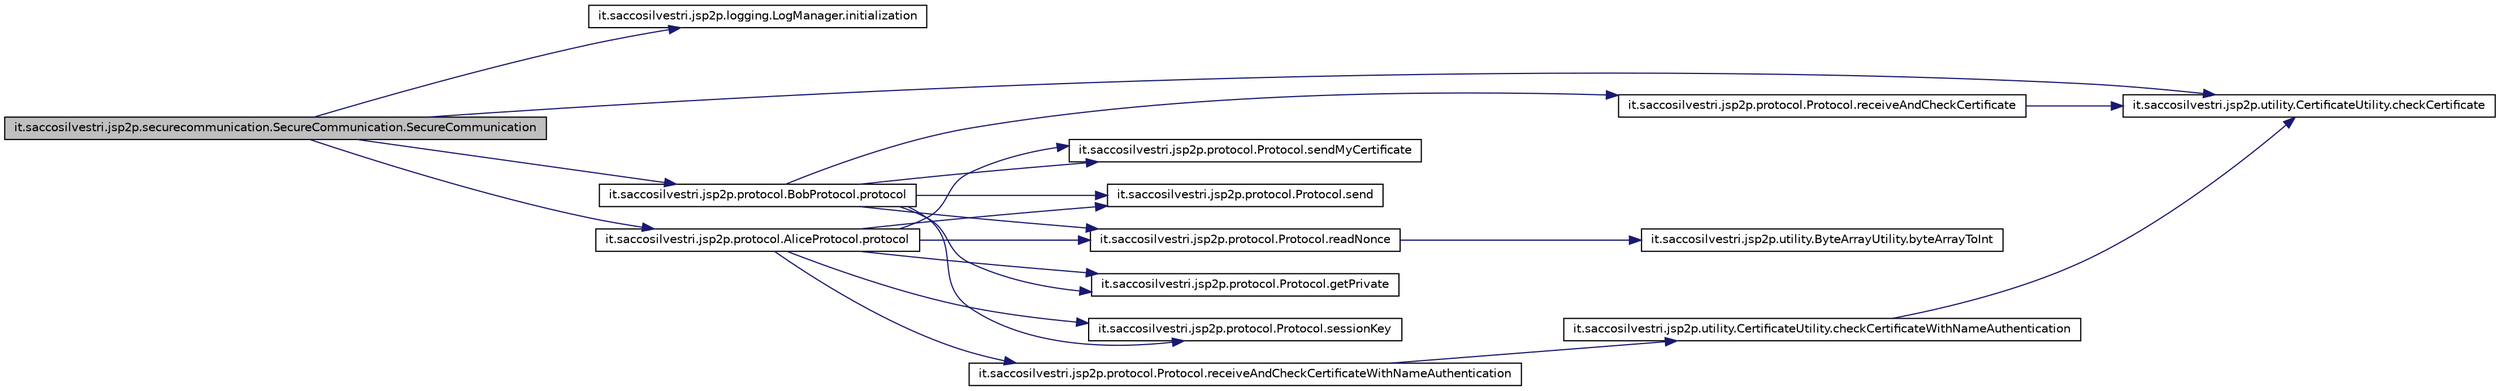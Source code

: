 digraph G
{
  edge [fontname="Helvetica",fontsize="10",labelfontname="Helvetica",labelfontsize="10"];
  node [fontname="Helvetica",fontsize="10",shape=record];
  rankdir="LR";
  Node1 [label="it.saccosilvestri.jsp2p.securecommunication.SecureCommunication.SecureCommunication",height=0.2,width=0.4,color="black", fillcolor="grey75", style="filled" fontcolor="black"];
  Node1 -> Node2 [color="midnightblue",fontsize="10",style="solid",fontname="Helvetica"];
  Node2 [label="it.saccosilvestri.jsp2p.logging.LogManager.initialization",height=0.2,width=0.4,color="black", fillcolor="white", style="filled",URL="$classit_1_1saccosilvestri_1_1jsp2p_1_1logging_1_1_log_manager.html#ad7278339415e5078870cff4342c4f2d0",tooltip="Metodo per l&#39;inizializzazione del currentLogger."];
  Node1 -> Node3 [color="midnightblue",fontsize="10",style="solid",fontname="Helvetica"];
  Node3 [label="it.saccosilvestri.jsp2p.utility.CertificateUtility.checkCertificate",height=0.2,width=0.4,color="black", fillcolor="white", style="filled",URL="$classit_1_1saccosilvestri_1_1jsp2p_1_1utility_1_1_certificate_utility.html#aab387b79ca2c81278dd91c33fd4419cf",tooltip="Controlla validita&#39; e scandenza del certificato."];
  Node1 -> Node4 [color="midnightblue",fontsize="10",style="solid",fontname="Helvetica"];
  Node4 [label="it.saccosilvestri.jsp2p.protocol.AliceProtocol.protocol",height=0.2,width=0.4,color="black", fillcolor="white", style="filled",URL="$classit_1_1saccosilvestri_1_1jsp2p_1_1protocol_1_1_alice_protocol.html#a60cbfe1906bfbd7b95a7d21cec977843",tooltip="Protocollo per lo scambio della chiave di sessione."];
  Node4 -> Node5 [color="midnightblue",fontsize="10",style="solid",fontname="Helvetica"];
  Node5 [label="it.saccosilvestri.jsp2p.protocol.Protocol.sendMyCertificate",height=0.2,width=0.4,color="black", fillcolor="white", style="filled",URL="$classit_1_1saccosilvestri_1_1jsp2p_1_1protocol_1_1_protocol.html#a6422be451c4fbb04daf3a9095b602983",tooltip="Invia il certificato del peer."];
  Node4 -> Node6 [color="midnightblue",fontsize="10",style="solid",fontname="Helvetica"];
  Node6 [label="it.saccosilvestri.jsp2p.protocol.Protocol.receiveAndCheckCertificateWithNameAuthentication",height=0.2,width=0.4,color="black", fillcolor="white", style="filled",URL="$classit_1_1saccosilvestri_1_1jsp2p_1_1protocol_1_1_protocol.html#a885c549e3b4144c1e8b3bb0d625ab470",tooltip="Riceve un certificato e ne controlla validita&#39; e scadenza."];
  Node6 -> Node7 [color="midnightblue",fontsize="10",style="solid",fontname="Helvetica"];
  Node7 [label="it.saccosilvestri.jsp2p.utility.CertificateUtility.checkCertificateWithNameAuthentication",height=0.2,width=0.4,color="black", fillcolor="white", style="filled",URL="$classit_1_1saccosilvestri_1_1jsp2p_1_1utility_1_1_certificate_utility.html#ae9125e02718ab76b0018b216f918a001",tooltip="Controlla validita&#39; e scandenza del certificato."];
  Node7 -> Node3 [color="midnightblue",fontsize="10",style="solid",fontname="Helvetica"];
  Node4 -> Node8 [color="midnightblue",fontsize="10",style="solid",fontname="Helvetica"];
  Node8 [label="it.saccosilvestri.jsp2p.protocol.Protocol.send",height=0.2,width=0.4,color="black", fillcolor="white", style="filled",URL="$classit_1_1saccosilvestri_1_1jsp2p_1_1protocol_1_1_protocol.html#aa3b2ceec3724182847671516bdcff638",tooltip="Invia un array di byte."];
  Node4 -> Node9 [color="midnightblue",fontsize="10",style="solid",fontname="Helvetica"];
  Node9 [label="it.saccosilvestri.jsp2p.protocol.Protocol.readNonce",height=0.2,width=0.4,color="black", fillcolor="white", style="filled",URL="$classit_1_1saccosilvestri_1_1jsp2p_1_1protocol_1_1_protocol.html#a29c231a6d7e79cf496e3f7f20cbdcbf3",tooltip="Legge un nonce."];
  Node9 -> Node10 [color="midnightblue",fontsize="10",style="solid",fontname="Helvetica"];
  Node10 [label="it.saccosilvestri.jsp2p.utility.ByteArrayUtility.byteArrayToInt",height=0.2,width=0.4,color="black", fillcolor="white", style="filled",URL="$classit_1_1saccosilvestri_1_1jsp2p_1_1utility_1_1_byte_array_utility.html#a595f511cfd7faf60b35a75c1900a9e2d",tooltip="Converte un array di byte nell&#39;intero corrispondente."];
  Node4 -> Node11 [color="midnightblue",fontsize="10",style="solid",fontname="Helvetica"];
  Node11 [label="it.saccosilvestri.jsp2p.protocol.Protocol.getPrivate",height=0.2,width=0.4,color="black", fillcolor="white", style="filled",URL="$classit_1_1saccosilvestri_1_1jsp2p_1_1protocol_1_1_protocol.html#ac851b36e727125969fce606dfc047f23"];
  Node4 -> Node12 [color="midnightblue",fontsize="10",style="solid",fontname="Helvetica"];
  Node12 [label="it.saccosilvestri.jsp2p.protocol.Protocol.sessionKey",height=0.2,width=0.4,color="black", fillcolor="white", style="filled",URL="$classit_1_1saccosilvestri_1_1jsp2p_1_1protocol_1_1_protocol.html#a3fe429bdbe79c9b734d578071727cdfb",tooltip="Genera la chiave di sessione &quot;mescolando&quot; nonceA e nonceB."];
  Node1 -> Node13 [color="midnightblue",fontsize="10",style="solid",fontname="Helvetica"];
  Node13 [label="it.saccosilvestri.jsp2p.protocol.BobProtocol.protocol",height=0.2,width=0.4,color="black", fillcolor="white", style="filled",URL="$classit_1_1saccosilvestri_1_1jsp2p_1_1protocol_1_1_bob_protocol.html#af5e630fb51c6acf73adc5cd5a76017a2",tooltip="Protocollo per lo scambio della chiave di sessione."];
  Node13 -> Node14 [color="midnightblue",fontsize="10",style="solid",fontname="Helvetica"];
  Node14 [label="it.saccosilvestri.jsp2p.protocol.Protocol.receiveAndCheckCertificate",height=0.2,width=0.4,color="black", fillcolor="white", style="filled",URL="$classit_1_1saccosilvestri_1_1jsp2p_1_1protocol_1_1_protocol.html#a6628dda63e060c54636d853d6ddca302",tooltip="Riceve un certificato e ne controlla validita&#39; e scadenza."];
  Node14 -> Node3 [color="midnightblue",fontsize="10",style="solid",fontname="Helvetica"];
  Node13 -> Node5 [color="midnightblue",fontsize="10",style="solid",fontname="Helvetica"];
  Node13 -> Node9 [color="midnightblue",fontsize="10",style="solid",fontname="Helvetica"];
  Node13 -> Node11 [color="midnightblue",fontsize="10",style="solid",fontname="Helvetica"];
  Node13 -> Node8 [color="midnightblue",fontsize="10",style="solid",fontname="Helvetica"];
  Node13 -> Node12 [color="midnightblue",fontsize="10",style="solid",fontname="Helvetica"];
}

